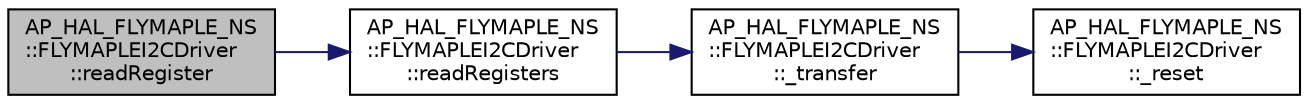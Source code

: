 digraph "AP_HAL_FLYMAPLE_NS::FLYMAPLEI2CDriver::readRegister"
{
 // INTERACTIVE_SVG=YES
  edge [fontname="Helvetica",fontsize="10",labelfontname="Helvetica",labelfontsize="10"];
  node [fontname="Helvetica",fontsize="10",shape=record];
  rankdir="LR";
  Node1 [label="AP_HAL_FLYMAPLE_NS\l::FLYMAPLEI2CDriver\l::readRegister",height=0.2,width=0.4,color="black", fillcolor="grey75", style="filled", fontcolor="black"];
  Node1 -> Node2 [color="midnightblue",fontsize="10",style="solid",fontname="Helvetica"];
  Node2 [label="AP_HAL_FLYMAPLE_NS\l::FLYMAPLEI2CDriver\l::readRegisters",height=0.2,width=0.4,color="black", fillcolor="white", style="filled",URL="$classAP__HAL__FLYMAPLE__NS_1_1FLYMAPLEI2CDriver.html#a46c3373a00a7bb3a157a9cb6bd3bf2fa"];
  Node2 -> Node3 [color="midnightblue",fontsize="10",style="solid",fontname="Helvetica"];
  Node3 [label="AP_HAL_FLYMAPLE_NS\l::FLYMAPLEI2CDriver\l::_transfer",height=0.2,width=0.4,color="black", fillcolor="white", style="filled",URL="$classAP__HAL__FLYMAPLE__NS_1_1FLYMAPLEI2CDriver.html#a709fc3df3c6f770655bc8cf3da5a3ad7"];
  Node3 -> Node4 [color="midnightblue",fontsize="10",style="solid",fontname="Helvetica"];
  Node4 [label="AP_HAL_FLYMAPLE_NS\l::FLYMAPLEI2CDriver\l::_reset",height=0.2,width=0.4,color="black", fillcolor="white", style="filled",URL="$classAP__HAL__FLYMAPLE__NS_1_1FLYMAPLEI2CDriver.html#aa4008883fef11c0970e355c9b32edb9f"];
}
